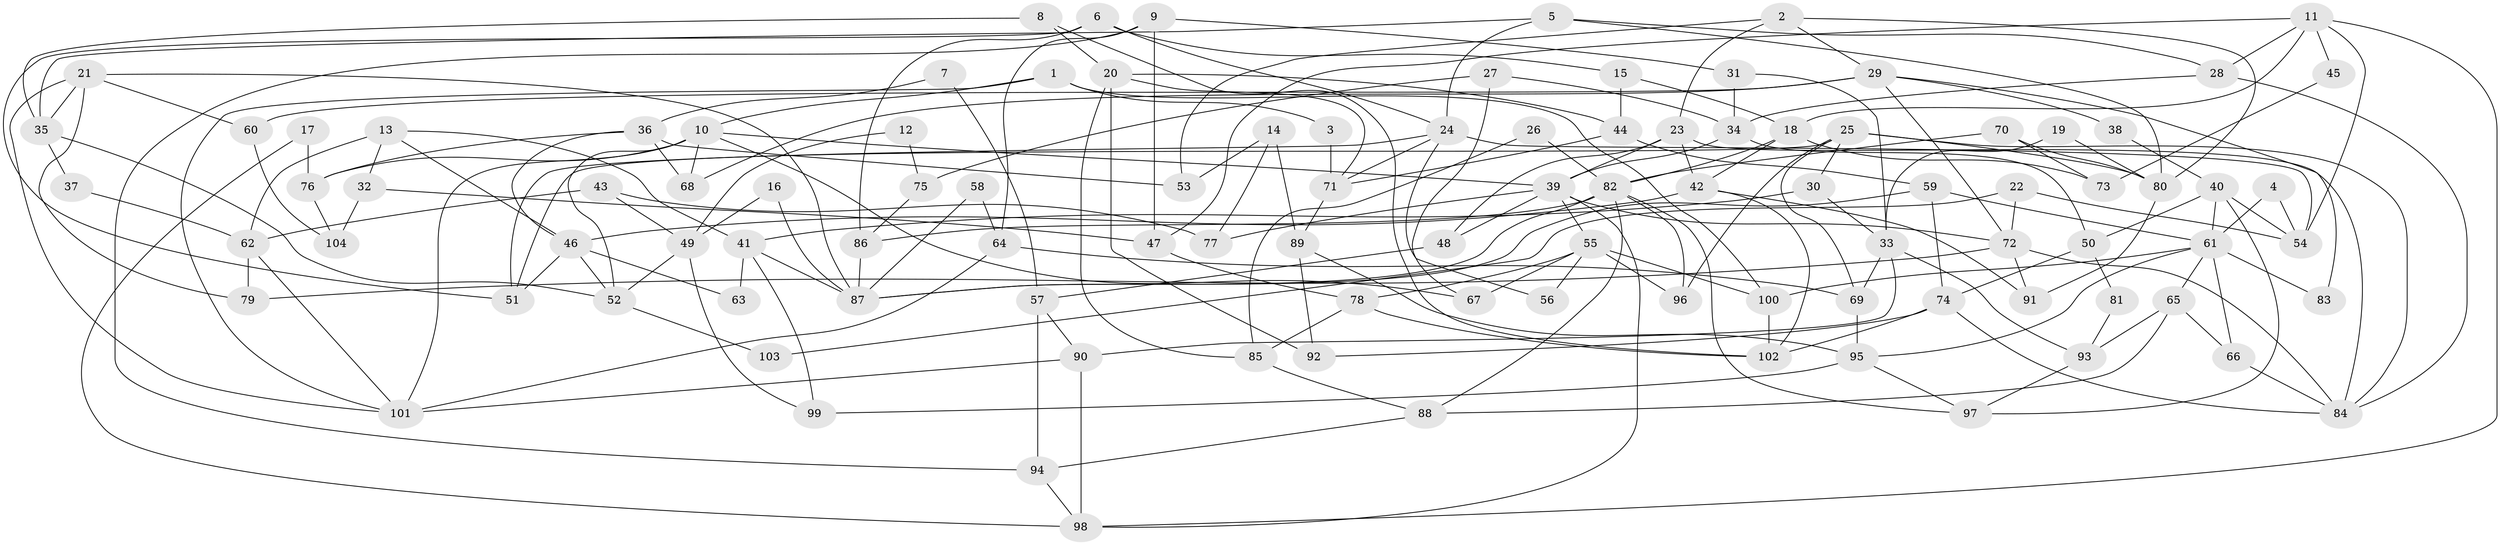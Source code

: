 // coarse degree distribution, {10: 0.09375, 6: 0.125, 7: 0.1875, 8: 0.15625, 3: 0.125, 2: 0.03125, 5: 0.15625, 11: 0.0625, 9: 0.03125, 12: 0.03125}
// Generated by graph-tools (version 1.1) at 2025/37/03/04/25 23:37:08]
// undirected, 104 vertices, 208 edges
graph export_dot {
  node [color=gray90,style=filled];
  1;
  2;
  3;
  4;
  5;
  6;
  7;
  8;
  9;
  10;
  11;
  12;
  13;
  14;
  15;
  16;
  17;
  18;
  19;
  20;
  21;
  22;
  23;
  24;
  25;
  26;
  27;
  28;
  29;
  30;
  31;
  32;
  33;
  34;
  35;
  36;
  37;
  38;
  39;
  40;
  41;
  42;
  43;
  44;
  45;
  46;
  47;
  48;
  49;
  50;
  51;
  52;
  53;
  54;
  55;
  56;
  57;
  58;
  59;
  60;
  61;
  62;
  63;
  64;
  65;
  66;
  67;
  68;
  69;
  70;
  71;
  72;
  73;
  74;
  75;
  76;
  77;
  78;
  79;
  80;
  81;
  82;
  83;
  84;
  85;
  86;
  87;
  88;
  89;
  90;
  91;
  92;
  93;
  94;
  95;
  96;
  97;
  98;
  99;
  100;
  101;
  102;
  103;
  104;
  1 -- 100;
  1 -- 10;
  1 -- 3;
  1 -- 101;
  2 -- 29;
  2 -- 23;
  2 -- 53;
  2 -- 80;
  3 -- 71;
  4 -- 54;
  4 -- 61;
  5 -- 28;
  5 -- 80;
  5 -- 24;
  5 -- 35;
  6 -- 86;
  6 -- 24;
  6 -- 15;
  6 -- 51;
  7 -- 36;
  7 -- 57;
  8 -- 35;
  8 -- 102;
  8 -- 20;
  9 -- 31;
  9 -- 64;
  9 -- 47;
  9 -- 94;
  10 -- 39;
  10 -- 101;
  10 -- 52;
  10 -- 67;
  10 -- 68;
  10 -- 76;
  11 -- 18;
  11 -- 47;
  11 -- 28;
  11 -- 45;
  11 -- 54;
  11 -- 98;
  12 -- 49;
  12 -- 75;
  13 -- 46;
  13 -- 62;
  13 -- 32;
  13 -- 41;
  14 -- 89;
  14 -- 53;
  14 -- 77;
  15 -- 18;
  15 -- 44;
  16 -- 87;
  16 -- 49;
  17 -- 98;
  17 -- 76;
  18 -- 42;
  18 -- 82;
  18 -- 73;
  19 -- 33;
  19 -- 80;
  20 -- 71;
  20 -- 44;
  20 -- 85;
  20 -- 92;
  21 -- 87;
  21 -- 79;
  21 -- 35;
  21 -- 60;
  21 -- 101;
  22 -- 54;
  22 -- 72;
  22 -- 103;
  23 -- 39;
  23 -- 84;
  23 -- 42;
  23 -- 48;
  24 -- 51;
  24 -- 54;
  24 -- 56;
  24 -- 71;
  25 -- 69;
  25 -- 84;
  25 -- 30;
  25 -- 51;
  25 -- 80;
  25 -- 96;
  26 -- 82;
  26 -- 85;
  27 -- 67;
  27 -- 34;
  27 -- 75;
  28 -- 34;
  28 -- 84;
  29 -- 60;
  29 -- 72;
  29 -- 38;
  29 -- 68;
  29 -- 83;
  30 -- 41;
  30 -- 33;
  31 -- 34;
  31 -- 33;
  32 -- 47;
  32 -- 104;
  33 -- 90;
  33 -- 69;
  33 -- 93;
  34 -- 39;
  34 -- 50;
  35 -- 37;
  35 -- 52;
  36 -- 46;
  36 -- 68;
  36 -- 53;
  36 -- 76;
  37 -- 62;
  38 -- 40;
  39 -- 72;
  39 -- 98;
  39 -- 48;
  39 -- 55;
  39 -- 77;
  40 -- 61;
  40 -- 54;
  40 -- 50;
  40 -- 97;
  41 -- 87;
  41 -- 63;
  41 -- 99;
  42 -- 46;
  42 -- 91;
  42 -- 102;
  43 -- 77;
  43 -- 49;
  43 -- 62;
  44 -- 59;
  44 -- 71;
  45 -- 73;
  46 -- 52;
  46 -- 51;
  46 -- 63;
  47 -- 78;
  48 -- 57;
  49 -- 99;
  49 -- 52;
  50 -- 74;
  50 -- 81;
  52 -- 103;
  55 -- 78;
  55 -- 56;
  55 -- 67;
  55 -- 96;
  55 -- 100;
  57 -- 94;
  57 -- 90;
  58 -- 64;
  58 -- 87;
  59 -- 61;
  59 -- 74;
  59 -- 87;
  60 -- 104;
  61 -- 100;
  61 -- 66;
  61 -- 65;
  61 -- 83;
  61 -- 95;
  62 -- 101;
  62 -- 79;
  64 -- 69;
  64 -- 101;
  65 -- 93;
  65 -- 66;
  65 -- 88;
  66 -- 84;
  69 -- 95;
  70 -- 82;
  70 -- 80;
  70 -- 73;
  71 -- 89;
  72 -- 91;
  72 -- 84;
  72 -- 79;
  74 -- 92;
  74 -- 84;
  74 -- 102;
  75 -- 86;
  76 -- 104;
  78 -- 102;
  78 -- 85;
  80 -- 91;
  81 -- 93;
  82 -- 88;
  82 -- 96;
  82 -- 86;
  82 -- 87;
  82 -- 97;
  85 -- 88;
  86 -- 87;
  88 -- 94;
  89 -- 95;
  89 -- 92;
  90 -- 101;
  90 -- 98;
  93 -- 97;
  94 -- 98;
  95 -- 97;
  95 -- 99;
  100 -- 102;
}
